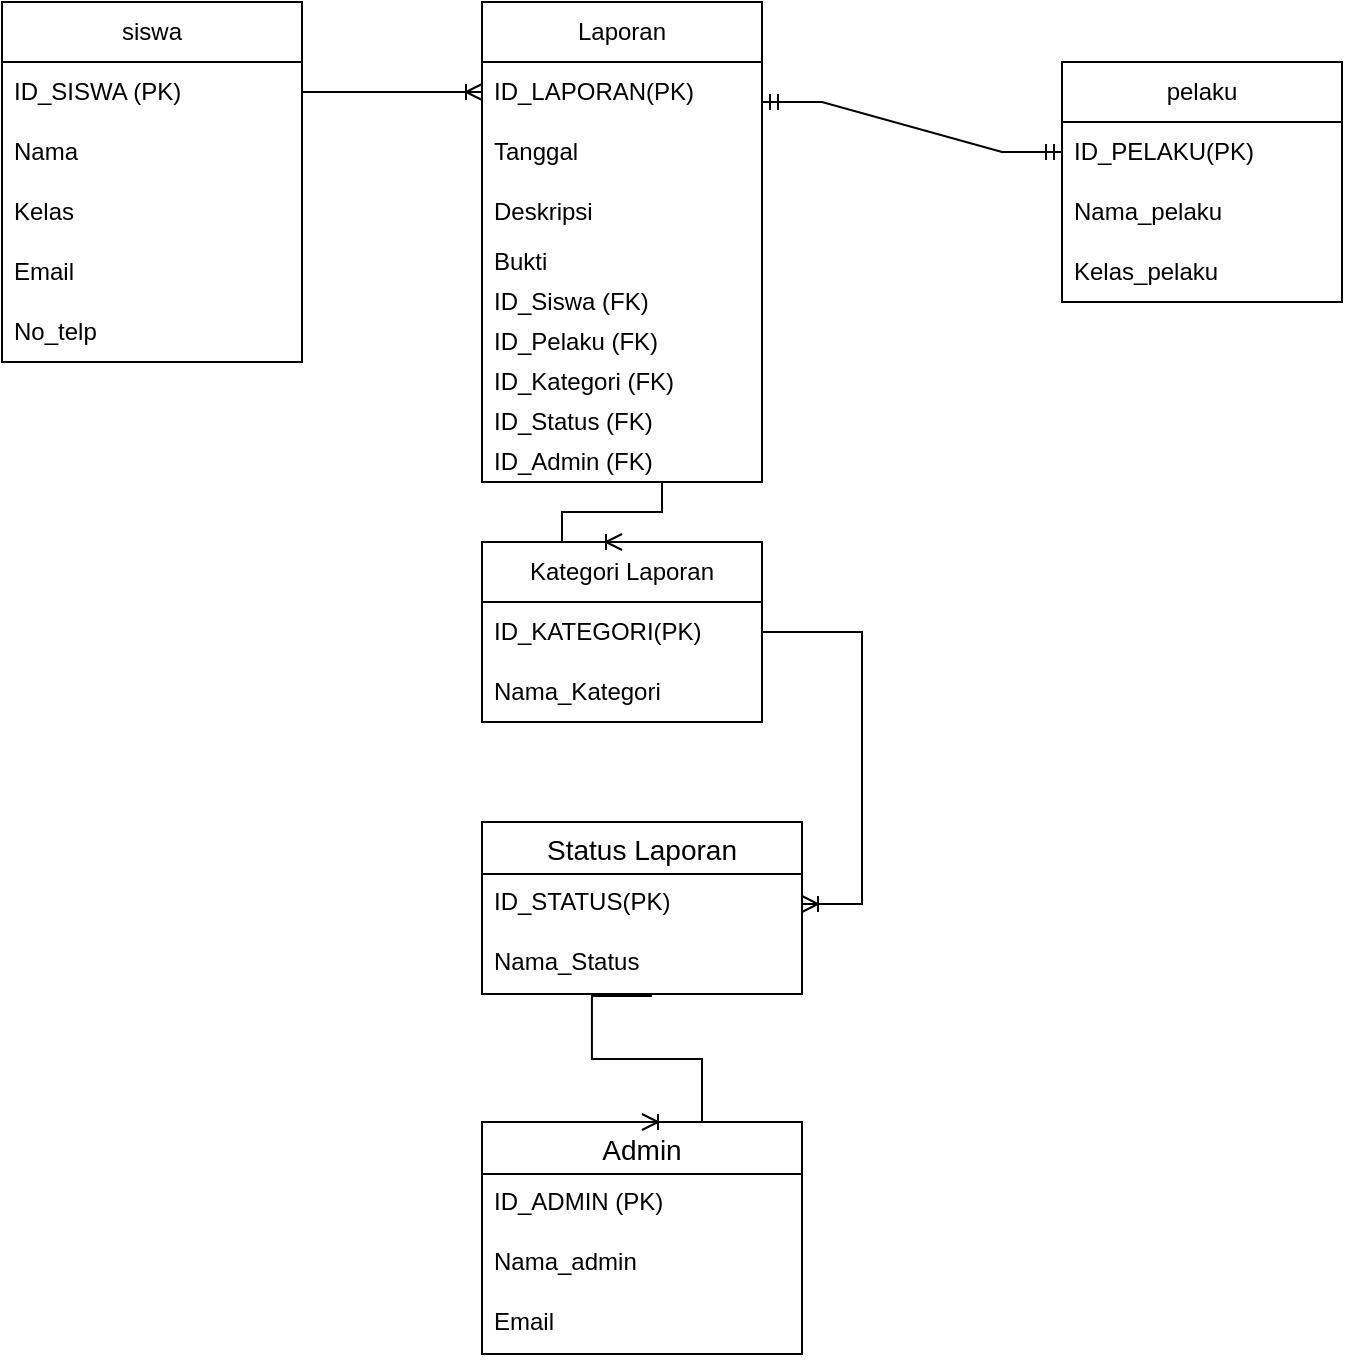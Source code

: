 <mxfile version="26.2.9">
  <diagram name="Page-1" id="rb5apFXQ5YieU2KoCyxA">
    <mxGraphModel dx="1428" dy="823" grid="1" gridSize="10" guides="1" tooltips="1" connect="1" arrows="1" fold="1" page="1" pageScale="1" pageWidth="850" pageHeight="1100" math="0" shadow="0">
      <root>
        <mxCell id="0" />
        <mxCell id="1" parent="0" />
        <mxCell id="KjhTKcGqS4ddzqNYgISi-3" value="siswa" style="swimlane;fontStyle=0;childLayout=stackLayout;horizontal=1;startSize=30;horizontalStack=0;resizeParent=1;resizeParentMax=0;resizeLast=0;collapsible=1;marginBottom=0;whiteSpace=wrap;html=1;" parent="1" vertex="1">
          <mxGeometry x="110" y="260" width="150" height="180" as="geometry" />
        </mxCell>
        <mxCell id="KjhTKcGqS4ddzqNYgISi-4" value="ID_SISWA (PK)" style="text;strokeColor=none;fillColor=none;align=left;verticalAlign=middle;spacingLeft=4;spacingRight=4;overflow=hidden;points=[[0,0.5],[1,0.5]];portConstraint=eastwest;rotatable=0;whiteSpace=wrap;html=1;" parent="KjhTKcGqS4ddzqNYgISi-3" vertex="1">
          <mxGeometry y="30" width="150" height="30" as="geometry" />
        </mxCell>
        <mxCell id="KjhTKcGqS4ddzqNYgISi-5" value="Nama" style="text;strokeColor=none;fillColor=none;align=left;verticalAlign=middle;spacingLeft=4;spacingRight=4;overflow=hidden;points=[[0,0.5],[1,0.5]];portConstraint=eastwest;rotatable=0;whiteSpace=wrap;html=1;" parent="KjhTKcGqS4ddzqNYgISi-3" vertex="1">
          <mxGeometry y="60" width="150" height="30" as="geometry" />
        </mxCell>
        <mxCell id="KjhTKcGqS4ddzqNYgISi-6" value="Kelas" style="text;strokeColor=none;fillColor=none;align=left;verticalAlign=middle;spacingLeft=4;spacingRight=4;overflow=hidden;points=[[0,0.5],[1,0.5]];portConstraint=eastwest;rotatable=0;whiteSpace=wrap;html=1;" parent="KjhTKcGqS4ddzqNYgISi-3" vertex="1">
          <mxGeometry y="90" width="150" height="30" as="geometry" />
        </mxCell>
        <mxCell id="wXxsvhS1gCDLAHb_Y9AA-2" value="Email" style="text;strokeColor=none;fillColor=none;align=left;verticalAlign=middle;spacingLeft=4;spacingRight=4;overflow=hidden;points=[[0,0.5],[1,0.5]];portConstraint=eastwest;rotatable=0;whiteSpace=wrap;html=1;" parent="KjhTKcGqS4ddzqNYgISi-3" vertex="1">
          <mxGeometry y="120" width="150" height="30" as="geometry" />
        </mxCell>
        <mxCell id="wXxsvhS1gCDLAHb_Y9AA-3" value="No_telp" style="text;strokeColor=none;fillColor=none;align=left;verticalAlign=middle;spacingLeft=4;spacingRight=4;overflow=hidden;points=[[0,0.5],[1,0.5]];portConstraint=eastwest;rotatable=0;whiteSpace=wrap;html=1;" parent="KjhTKcGqS4ddzqNYgISi-3" vertex="1">
          <mxGeometry y="150" width="150" height="30" as="geometry" />
        </mxCell>
        <mxCell id="wXxsvhS1gCDLAHb_Y9AA-6" value="Laporan" style="swimlane;fontStyle=0;childLayout=stackLayout;horizontal=1;startSize=30;horizontalStack=0;resizeParent=1;resizeParentMax=0;resizeLast=0;collapsible=1;marginBottom=0;whiteSpace=wrap;html=1;" parent="1" vertex="1">
          <mxGeometry x="350" y="260" width="140" height="240" as="geometry" />
        </mxCell>
        <mxCell id="wXxsvhS1gCDLAHb_Y9AA-7" value="ID_LAPORAN(PK)" style="text;strokeColor=none;fillColor=none;align=left;verticalAlign=middle;spacingLeft=4;spacingRight=4;overflow=hidden;points=[[0,0.5],[1,0.5]];portConstraint=eastwest;rotatable=0;whiteSpace=wrap;html=1;" parent="wXxsvhS1gCDLAHb_Y9AA-6" vertex="1">
          <mxGeometry y="30" width="140" height="30" as="geometry" />
        </mxCell>
        <mxCell id="wXxsvhS1gCDLAHb_Y9AA-8" value="Tanggal" style="text;strokeColor=none;fillColor=none;align=left;verticalAlign=middle;spacingLeft=4;spacingRight=4;overflow=hidden;points=[[0,0.5],[1,0.5]];portConstraint=eastwest;rotatable=0;whiteSpace=wrap;html=1;" parent="wXxsvhS1gCDLAHb_Y9AA-6" vertex="1">
          <mxGeometry y="60" width="140" height="30" as="geometry" />
        </mxCell>
        <mxCell id="wXxsvhS1gCDLAHb_Y9AA-9" value="Deskripsi" style="text;strokeColor=none;fillColor=none;align=left;verticalAlign=middle;spacingLeft=4;spacingRight=4;overflow=hidden;points=[[0,0.5],[1,0.5]];portConstraint=eastwest;rotatable=0;whiteSpace=wrap;html=1;" parent="wXxsvhS1gCDLAHb_Y9AA-6" vertex="1">
          <mxGeometry y="90" width="140" height="30" as="geometry" />
        </mxCell>
        <mxCell id="wXxsvhS1gCDLAHb_Y9AA-12" value="Bukti" style="text;strokeColor=none;fillColor=none;align=left;verticalAlign=middle;spacingLeft=4;spacingRight=4;overflow=hidden;points=[[0,0.5],[1,0.5]];portConstraint=eastwest;rotatable=0;whiteSpace=wrap;html=1;" parent="wXxsvhS1gCDLAHb_Y9AA-6" vertex="1">
          <mxGeometry y="120" width="140" height="20" as="geometry" />
        </mxCell>
        <mxCell id="wXxsvhS1gCDLAHb_Y9AA-80" value="ID_Siswa (FK)" style="text;strokeColor=none;fillColor=none;align=left;verticalAlign=middle;spacingLeft=4;spacingRight=4;overflow=hidden;points=[[0,0.5],[1,0.5]];portConstraint=eastwest;rotatable=0;whiteSpace=wrap;html=1;" parent="wXxsvhS1gCDLAHb_Y9AA-6" vertex="1">
          <mxGeometry y="140" width="140" height="20" as="geometry" />
        </mxCell>
        <mxCell id="wXxsvhS1gCDLAHb_Y9AA-79" value="ID_Pelaku (FK)" style="text;strokeColor=none;fillColor=none;align=left;verticalAlign=middle;spacingLeft=4;spacingRight=4;overflow=hidden;points=[[0,0.5],[1,0.5]];portConstraint=eastwest;rotatable=0;whiteSpace=wrap;html=1;" parent="wXxsvhS1gCDLAHb_Y9AA-6" vertex="1">
          <mxGeometry y="160" width="140" height="20" as="geometry" />
        </mxCell>
        <mxCell id="wXxsvhS1gCDLAHb_Y9AA-11" value="ID_Kategori (FK)" style="text;strokeColor=none;fillColor=none;align=left;verticalAlign=middle;spacingLeft=4;spacingRight=4;overflow=hidden;points=[[0,0.5],[1,0.5]];portConstraint=eastwest;rotatable=0;whiteSpace=wrap;html=1;" parent="wXxsvhS1gCDLAHb_Y9AA-6" vertex="1">
          <mxGeometry y="180" width="140" height="20" as="geometry" />
        </mxCell>
        <mxCell id="wXxsvhS1gCDLAHb_Y9AA-78" value="ID_Status (FK)" style="text;strokeColor=none;fillColor=none;align=left;verticalAlign=middle;spacingLeft=4;spacingRight=4;overflow=hidden;points=[[0,0.5],[1,0.5]];portConstraint=eastwest;rotatable=0;whiteSpace=wrap;html=1;" parent="wXxsvhS1gCDLAHb_Y9AA-6" vertex="1">
          <mxGeometry y="200" width="140" height="20" as="geometry" />
        </mxCell>
        <mxCell id="wXxsvhS1gCDLAHb_Y9AA-77" value="ID_Admin (FK)" style="text;strokeColor=none;fillColor=none;align=left;verticalAlign=middle;spacingLeft=4;spacingRight=4;overflow=hidden;points=[[0,0.5],[1,0.5]];portConstraint=eastwest;rotatable=0;whiteSpace=wrap;html=1;" parent="wXxsvhS1gCDLAHb_Y9AA-6" vertex="1">
          <mxGeometry y="220" width="140" height="20" as="geometry" />
        </mxCell>
        <mxCell id="wXxsvhS1gCDLAHb_Y9AA-47" style="text;strokeColor=none;fillColor=none;align=left;verticalAlign=middle;spacingLeft=4;spacingRight=4;overflow=hidden;points=[[0,0.5],[1,0.5]];portConstraint=eastwest;rotatable=0;whiteSpace=wrap;html=1;" parent="wXxsvhS1gCDLAHb_Y9AA-6" vertex="1">
          <mxGeometry y="240" width="140" as="geometry" />
        </mxCell>
        <mxCell id="wXxsvhS1gCDLAHb_Y9AA-48" style="text;strokeColor=none;fillColor=none;align=left;verticalAlign=middle;spacingLeft=4;spacingRight=4;overflow=hidden;points=[[0,0.5],[1,0.5]];portConstraint=eastwest;rotatable=0;whiteSpace=wrap;html=1;" parent="wXxsvhS1gCDLAHb_Y9AA-6" vertex="1">
          <mxGeometry y="240" width="140" as="geometry" />
        </mxCell>
        <mxCell id="wXxsvhS1gCDLAHb_Y9AA-49" style="text;strokeColor=none;fillColor=none;align=left;verticalAlign=middle;spacingLeft=4;spacingRight=4;overflow=hidden;points=[[0,0.5],[1,0.5]];portConstraint=eastwest;rotatable=0;whiteSpace=wrap;html=1;" parent="wXxsvhS1gCDLAHb_Y9AA-6" vertex="1">
          <mxGeometry y="240" width="140" as="geometry" />
        </mxCell>
        <mxCell id="wXxsvhS1gCDLAHb_Y9AA-50" style="text;strokeColor=none;fillColor=none;align=left;verticalAlign=middle;spacingLeft=4;spacingRight=4;overflow=hidden;points=[[0,0.5],[1,0.5]];portConstraint=eastwest;rotatable=0;whiteSpace=wrap;html=1;" parent="wXxsvhS1gCDLAHb_Y9AA-6" vertex="1">
          <mxGeometry y="240" width="140" as="geometry" />
        </mxCell>
        <mxCell id="wXxsvhS1gCDLAHb_Y9AA-51" style="text;strokeColor=none;fillColor=none;align=left;verticalAlign=middle;spacingLeft=4;spacingRight=4;overflow=hidden;points=[[0,0.5],[1,0.5]];portConstraint=eastwest;rotatable=0;whiteSpace=wrap;html=1;" parent="wXxsvhS1gCDLAHb_Y9AA-6" vertex="1">
          <mxGeometry y="240" width="140" as="geometry" />
        </mxCell>
        <mxCell id="wXxsvhS1gCDLAHb_Y9AA-52" style="text;strokeColor=none;fillColor=none;align=left;verticalAlign=middle;spacingLeft=4;spacingRight=4;overflow=hidden;points=[[0,0.5],[1,0.5]];portConstraint=eastwest;rotatable=0;whiteSpace=wrap;html=1;" parent="wXxsvhS1gCDLAHb_Y9AA-6" vertex="1">
          <mxGeometry y="240" width="140" as="geometry" />
        </mxCell>
        <mxCell id="wXxsvhS1gCDLAHb_Y9AA-53" style="text;strokeColor=none;fillColor=none;align=left;verticalAlign=middle;spacingLeft=4;spacingRight=4;overflow=hidden;points=[[0,0.5],[1,0.5]];portConstraint=eastwest;rotatable=0;whiteSpace=wrap;html=1;" parent="wXxsvhS1gCDLAHb_Y9AA-6" vertex="1">
          <mxGeometry y="240" width="140" as="geometry" />
        </mxCell>
        <mxCell id="wXxsvhS1gCDLAHb_Y9AA-54" style="text;strokeColor=none;fillColor=none;align=left;verticalAlign=middle;spacingLeft=4;spacingRight=4;overflow=hidden;points=[[0,0.5],[1,0.5]];portConstraint=eastwest;rotatable=0;whiteSpace=wrap;html=1;" parent="wXxsvhS1gCDLAHb_Y9AA-6" vertex="1">
          <mxGeometry y="240" width="140" as="geometry" />
        </mxCell>
        <mxCell id="wXxsvhS1gCDLAHb_Y9AA-14" value="pelaku" style="swimlane;fontStyle=0;childLayout=stackLayout;horizontal=1;startSize=30;horizontalStack=0;resizeParent=1;resizeParentMax=0;resizeLast=0;collapsible=1;marginBottom=0;whiteSpace=wrap;html=1;" parent="1" vertex="1">
          <mxGeometry x="640" y="290" width="140" height="120" as="geometry" />
        </mxCell>
        <mxCell id="wXxsvhS1gCDLAHb_Y9AA-15" value="ID_PELAKU(PK)" style="text;strokeColor=none;fillColor=none;align=left;verticalAlign=middle;spacingLeft=4;spacingRight=4;overflow=hidden;points=[[0,0.5],[1,0.5]];portConstraint=eastwest;rotatable=0;whiteSpace=wrap;html=1;" parent="wXxsvhS1gCDLAHb_Y9AA-14" vertex="1">
          <mxGeometry y="30" width="140" height="30" as="geometry" />
        </mxCell>
        <mxCell id="wXxsvhS1gCDLAHb_Y9AA-16" value="Nama_pelaku" style="text;strokeColor=none;fillColor=none;align=left;verticalAlign=middle;spacingLeft=4;spacingRight=4;overflow=hidden;points=[[0,0.5],[1,0.5]];portConstraint=eastwest;rotatable=0;whiteSpace=wrap;html=1;" parent="wXxsvhS1gCDLAHb_Y9AA-14" vertex="1">
          <mxGeometry y="60" width="140" height="30" as="geometry" />
        </mxCell>
        <mxCell id="wXxsvhS1gCDLAHb_Y9AA-17" value="Kelas_pelaku" style="text;strokeColor=none;fillColor=none;align=left;verticalAlign=middle;spacingLeft=4;spacingRight=4;overflow=hidden;points=[[0,0.5],[1,0.5]];portConstraint=eastwest;rotatable=0;whiteSpace=wrap;html=1;" parent="wXxsvhS1gCDLAHb_Y9AA-14" vertex="1">
          <mxGeometry y="90" width="140" height="30" as="geometry" />
        </mxCell>
        <mxCell id="wXxsvhS1gCDLAHb_Y9AA-18" value="Kategori Laporan" style="swimlane;fontStyle=0;childLayout=stackLayout;horizontal=1;startSize=30;horizontalStack=0;resizeParent=1;resizeParentMax=0;resizeLast=0;collapsible=1;marginBottom=0;whiteSpace=wrap;html=1;" parent="1" vertex="1">
          <mxGeometry x="350" y="530" width="140" height="90" as="geometry" />
        </mxCell>
        <mxCell id="wXxsvhS1gCDLAHb_Y9AA-19" value="ID_KATEGORI(PK)" style="text;strokeColor=none;fillColor=none;align=left;verticalAlign=middle;spacingLeft=4;spacingRight=4;overflow=hidden;points=[[0,0.5],[1,0.5]];portConstraint=eastwest;rotatable=0;whiteSpace=wrap;html=1;" parent="wXxsvhS1gCDLAHb_Y9AA-18" vertex="1">
          <mxGeometry y="30" width="140" height="30" as="geometry" />
        </mxCell>
        <mxCell id="wXxsvhS1gCDLAHb_Y9AA-20" value="Nama_Kategori" style="text;strokeColor=none;fillColor=none;align=left;verticalAlign=middle;spacingLeft=4;spacingRight=4;overflow=hidden;points=[[0,0.5],[1,0.5]];portConstraint=eastwest;rotatable=0;whiteSpace=wrap;html=1;" parent="wXxsvhS1gCDLAHb_Y9AA-18" vertex="1">
          <mxGeometry y="60" width="140" height="30" as="geometry" />
        </mxCell>
        <mxCell id="wXxsvhS1gCDLAHb_Y9AA-22" value="" style="edgeStyle=entityRelationEdgeStyle;fontSize=12;html=1;endArrow=ERoneToMany;rounded=0;entryX=0.5;entryY=0;entryDx=0;entryDy=0;" parent="1" target="wXxsvhS1gCDLAHb_Y9AA-18" edge="1">
          <mxGeometry width="100" height="100" relative="1" as="geometry">
            <mxPoint x="410" y="500" as="sourcePoint" />
            <mxPoint x="312.06" y="413.99" as="targetPoint" />
          </mxGeometry>
        </mxCell>
        <mxCell id="wXxsvhS1gCDLAHb_Y9AA-23" value="Status Laporan" style="swimlane;fontStyle=0;childLayout=stackLayout;horizontal=1;startSize=26;horizontalStack=0;resizeParent=1;resizeParentMax=0;resizeLast=0;collapsible=1;marginBottom=0;align=center;fontSize=14;" parent="1" vertex="1">
          <mxGeometry x="350" y="670" width="160" height="86" as="geometry" />
        </mxCell>
        <mxCell id="wXxsvhS1gCDLAHb_Y9AA-24" value="ID_STATUS(PK)" style="text;strokeColor=none;fillColor=none;spacingLeft=4;spacingRight=4;overflow=hidden;rotatable=0;points=[[0,0.5],[1,0.5]];portConstraint=eastwest;fontSize=12;whiteSpace=wrap;html=1;" parent="wXxsvhS1gCDLAHb_Y9AA-23" vertex="1">
          <mxGeometry y="26" width="160" height="30" as="geometry" />
        </mxCell>
        <mxCell id="wXxsvhS1gCDLAHb_Y9AA-25" value="Nama_Status" style="text;strokeColor=none;fillColor=none;spacingLeft=4;spacingRight=4;overflow=hidden;rotatable=0;points=[[0,0.5],[1,0.5]];portConstraint=eastwest;fontSize=12;whiteSpace=wrap;html=1;" parent="wXxsvhS1gCDLAHb_Y9AA-23" vertex="1">
          <mxGeometry y="56" width="160" height="30" as="geometry" />
        </mxCell>
        <mxCell id="wXxsvhS1gCDLAHb_Y9AA-28" value="" style="edgeStyle=entityRelationEdgeStyle;fontSize=12;html=1;endArrow=ERoneToMany;rounded=0;exitX=1;exitY=0.5;exitDx=0;exitDy=0;" parent="1" source="wXxsvhS1gCDLAHb_Y9AA-19" target="wXxsvhS1gCDLAHb_Y9AA-24" edge="1">
          <mxGeometry width="100" height="100" relative="1" as="geometry">
            <mxPoint x="416.52" y="580.99" as="sourcePoint" />
            <mxPoint x="423.48" y="670" as="targetPoint" />
          </mxGeometry>
        </mxCell>
        <mxCell id="wXxsvhS1gCDLAHb_Y9AA-29" value="Admin" style="swimlane;fontStyle=0;childLayout=stackLayout;horizontal=1;startSize=26;horizontalStack=0;resizeParent=1;resizeParentMax=0;resizeLast=0;collapsible=1;marginBottom=0;align=center;fontSize=14;" parent="1" vertex="1">
          <mxGeometry x="350" y="820" width="160" height="116" as="geometry" />
        </mxCell>
        <mxCell id="wXxsvhS1gCDLAHb_Y9AA-30" value="ID_ADMIN (PK)" style="text;strokeColor=none;fillColor=none;spacingLeft=4;spacingRight=4;overflow=hidden;rotatable=0;points=[[0,0.5],[1,0.5]];portConstraint=eastwest;fontSize=12;whiteSpace=wrap;html=1;" parent="wXxsvhS1gCDLAHb_Y9AA-29" vertex="1">
          <mxGeometry y="26" width="160" height="30" as="geometry" />
        </mxCell>
        <mxCell id="wXxsvhS1gCDLAHb_Y9AA-31" value="Nama_admin" style="text;strokeColor=none;fillColor=none;spacingLeft=4;spacingRight=4;overflow=hidden;rotatable=0;points=[[0,0.5],[1,0.5]];portConstraint=eastwest;fontSize=12;whiteSpace=wrap;html=1;" parent="wXxsvhS1gCDLAHb_Y9AA-29" vertex="1">
          <mxGeometry y="56" width="160" height="30" as="geometry" />
        </mxCell>
        <mxCell id="wXxsvhS1gCDLAHb_Y9AA-32" value="Email" style="text;strokeColor=none;fillColor=none;spacingLeft=4;spacingRight=4;overflow=hidden;rotatable=0;points=[[0,0.5],[1,0.5]];portConstraint=eastwest;fontSize=12;whiteSpace=wrap;html=1;" parent="wXxsvhS1gCDLAHb_Y9AA-29" vertex="1">
          <mxGeometry y="86" width="160" height="30" as="geometry" />
        </mxCell>
        <mxCell id="wXxsvhS1gCDLAHb_Y9AA-33" value="" style="edgeStyle=entityRelationEdgeStyle;fontSize=12;html=1;endArrow=ERoneToMany;rounded=0;entryX=0.5;entryY=0;entryDx=0;entryDy=0;exitX=0.531;exitY=1.033;exitDx=0;exitDy=0;exitPerimeter=0;" parent="1" source="wXxsvhS1gCDLAHb_Y9AA-25" target="wXxsvhS1gCDLAHb_Y9AA-29" edge="1">
          <mxGeometry width="100" height="100" relative="1" as="geometry">
            <mxPoint x="282.0" y="808.974" as="sourcePoint" />
            <mxPoint x="290.0" y="750" as="targetPoint" />
          </mxGeometry>
        </mxCell>
        <mxCell id="wXxsvhS1gCDLAHb_Y9AA-5" value="" style="edgeStyle=entityRelationEdgeStyle;fontSize=12;html=1;endArrow=ERoneToMany;rounded=0;exitX=1;exitY=0.5;exitDx=0;exitDy=0;entryX=0;entryY=0.5;entryDx=0;entryDy=0;" parent="1" source="KjhTKcGqS4ddzqNYgISi-4" target="wXxsvhS1gCDLAHb_Y9AA-7" edge="1">
          <mxGeometry width="100" height="100" relative="1" as="geometry">
            <mxPoint x="260" y="315" as="sourcePoint" />
            <mxPoint x="350" y="230" as="targetPoint" />
          </mxGeometry>
        </mxCell>
        <mxCell id="wXxsvhS1gCDLAHb_Y9AA-13" value="" style="edgeStyle=entityRelationEdgeStyle;fontSize=12;html=1;endArrow=ERmandOne;startArrow=ERmandOne;rounded=0;entryX=0;entryY=0.5;entryDx=0;entryDy=0;" parent="1" target="wXxsvhS1gCDLAHb_Y9AA-15" edge="1">
          <mxGeometry width="100" height="100" relative="1" as="geometry">
            <mxPoint x="490" y="310" as="sourcePoint" />
            <mxPoint x="635.94" y="346" as="targetPoint" />
            <Array as="points">
              <mxPoint x="565.94" y="356" />
              <mxPoint x="585.94" y="346" />
            </Array>
          </mxGeometry>
        </mxCell>
      </root>
    </mxGraphModel>
  </diagram>
</mxfile>
